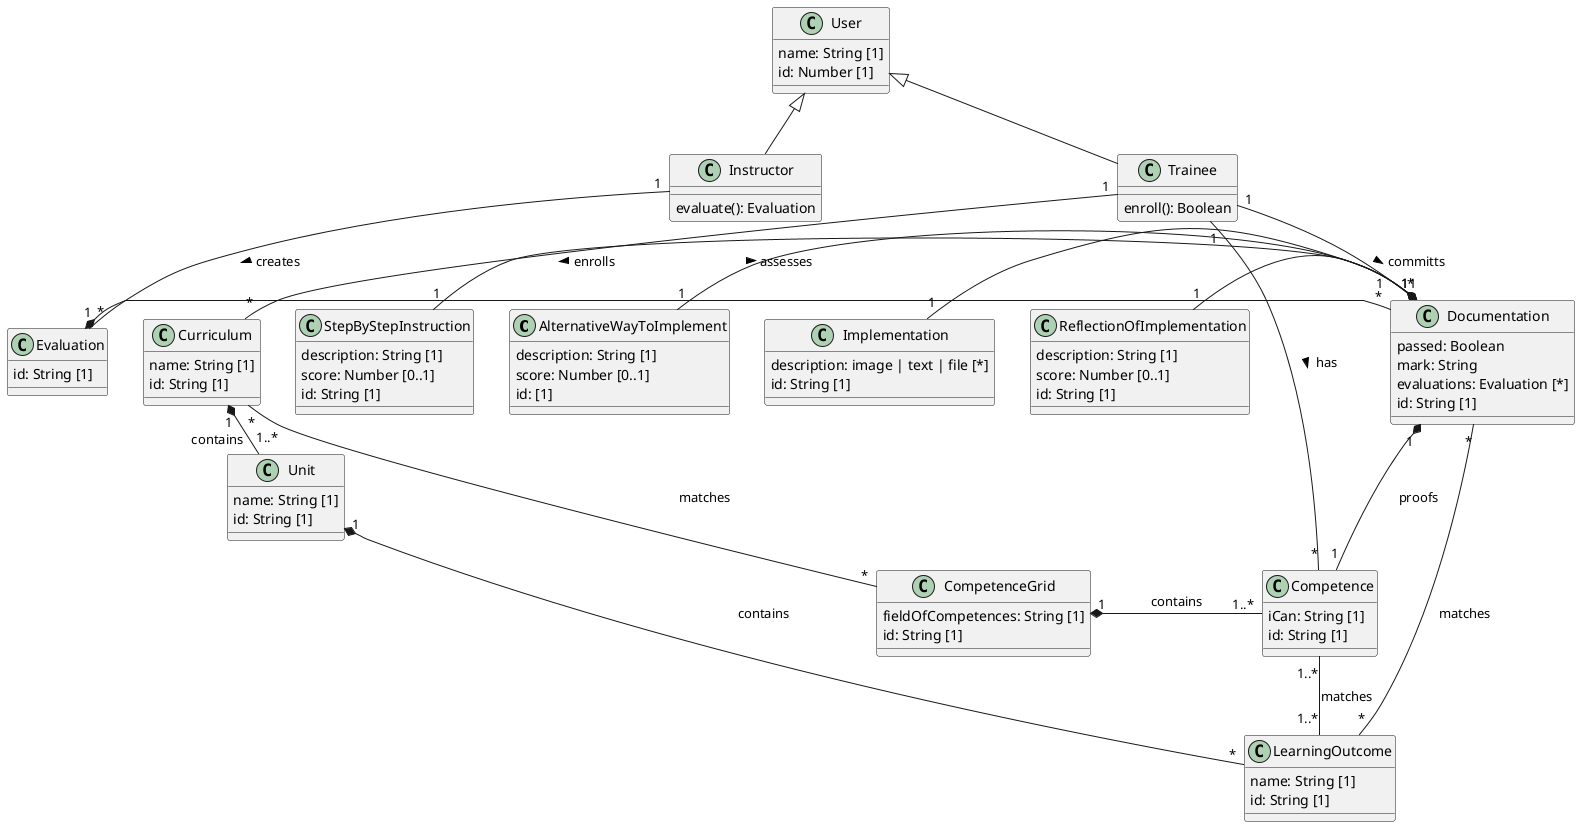@startuml

class AlternativeWayToImplement {
    description: String [1]
    score: Number [0..1]
    id: [1]
}
AlternativeWayToImplement "1" -* "1" Documentation

class Competence {
    iCan: String [1]
    id: String [1]
}

Competence "1..*" -- "1..*" LearningOutcome : matches

class CompetenceGrid {
    fieldOfCompetences: String [1]
    id: String [1]
}
CompetenceGrid "1" *- "1..*" Competence : contains

class Curriculum {
    name: String [1]
    id: String [1]
}
Curriculum "*" -- "*" CompetenceGrid : matches
Curriculum "1" *- "1..*" Unit : contains

class Documentation {
    passed: Boolean
    mark: String
    evaluations: Evaluation [*]
    id: String [1]
}
Documentation "1" *- "1" Competence : proofs
Documentation "*" -- "*" LearningOutcome : matches

class Evaluation {
    id: String [1]
}
Evaluation "1" *- "*" Documentation : assesses >

class Implementation {
    description: image | text | file [*]
    id: String [1]
}
Implementation "1" -* "1" Documentation

class Instructor extends User {
    evaluate(): Evaluation
}
Instructor "1" -- "*" Evaluation : creates >

class LearningOutcome {
    name: String [1]
    id: String [1]
}

class ReflectionOfImplementation {
    description: String [1]
    score: Number [0..1]
    id: String [1]
}
ReflectionOfImplementation "1" -* "1" Documentation

class StepByStepInstruction {
    description: String [1]
    score: Number [0..1]
    id: String [1]
}
StepByStepInstruction "1" -* "1" Documentation

class Trainee extends User {
    enroll(): Boolean
}
Trainee "1" -- "*" Curriculum : enrolls >
Trainee "1" -- "*" Documentation : committs >
Trainee "1" -- "*" Competence : has >


class Unit {
    name: String [1]
    id: String [1]
}
Unit "1" *- "*" LearningOutcome : contains

class User {
    name: String [1]
    id: Number [1]
}

@enduml
